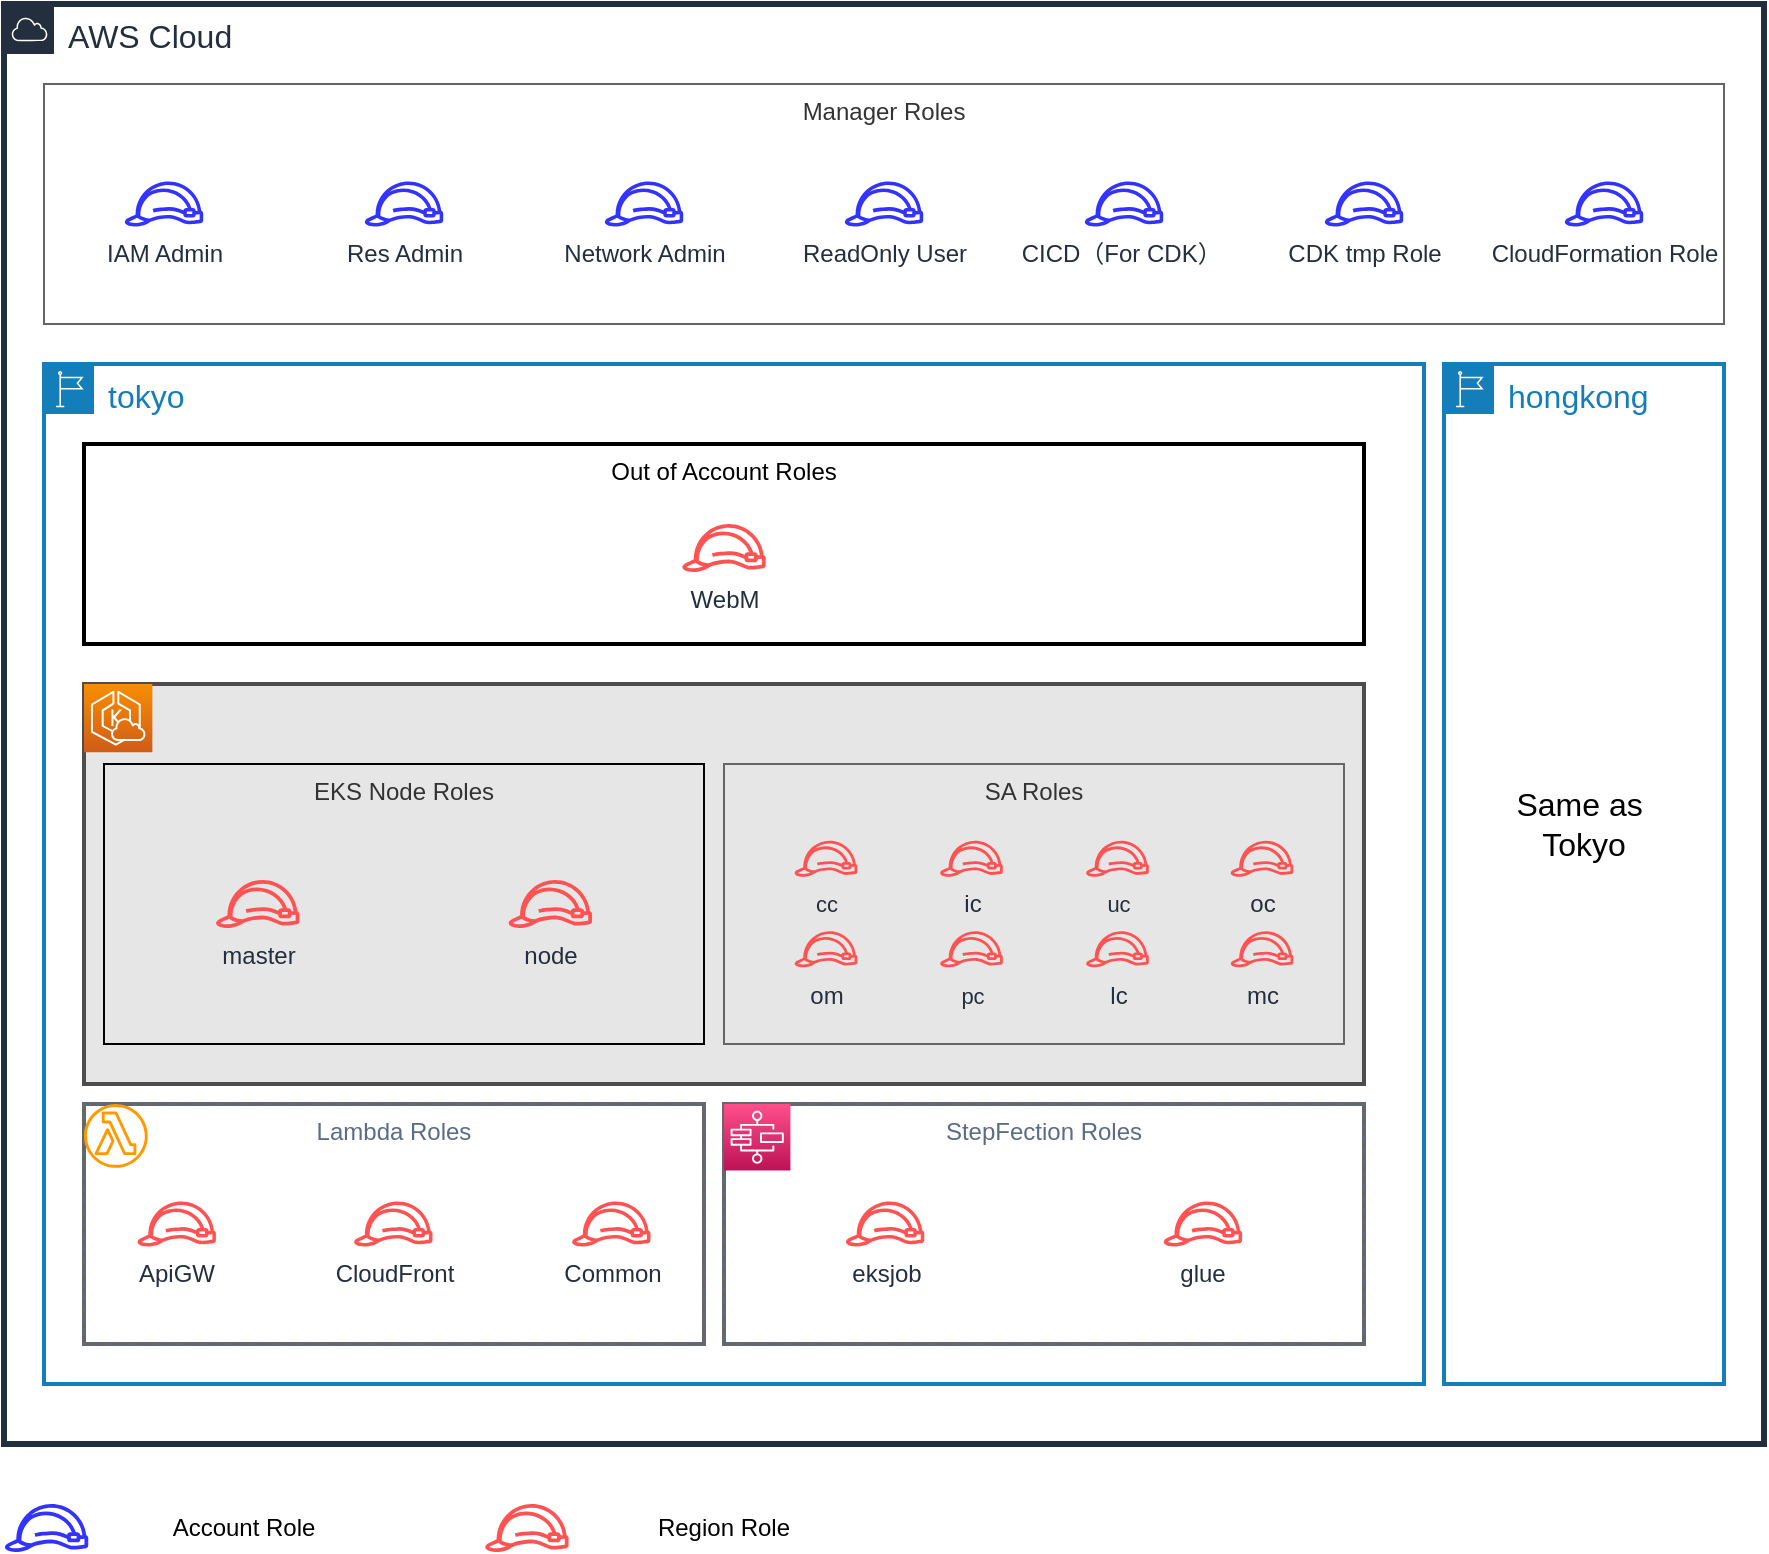 <mxfile version="15.1.0" type="github">
  <diagram id="_ab6dgdThldjEGh3CqA9" name="Page-1">
    <mxGraphModel dx="1097" dy="557" grid="1" gridSize="10" guides="1" tooltips="1" connect="1" arrows="1" fold="1" page="1" pageScale="1" pageWidth="827" pageHeight="1169" math="0" shadow="0">
      <root>
        <mxCell id="0" />
        <mxCell id="1" parent="0" />
        <mxCell id="8cmGByFUG1ANWIB9UwVD-20" value="Center EKS" style="fillColor=none;strokeColor=#5A6C86;dashed=1;verticalAlign=top;fontStyle=0;fontColor=#5A6C86;" parent="1" vertex="1">
          <mxGeometry x="80" y="540" width="640" height="170" as="geometry" />
        </mxCell>
        <mxCell id="8cmGByFUG1ANWIB9UwVD-1" value="&lt;font style=&quot;font-size: 16px&quot;&gt;AWS Cloud&lt;/font&gt;" style="points=[[0,0],[0.25,0],[0.5,0],[0.75,0],[1,0],[1,0.25],[1,0.5],[1,0.75],[1,1],[0.75,1],[0.5,1],[0.25,1],[0,1],[0,0.75],[0,0.5],[0,0.25]];outlineConnect=0;gradientColor=none;html=1;whiteSpace=wrap;fontSize=12;fontStyle=0;shape=mxgraph.aws4.group;grIcon=mxgraph.aws4.group_aws_cloud;strokeColor=#232F3E;verticalAlign=top;align=left;spacingLeft=30;fontColor=#232F3E;dashed=0;strokeWidth=3;" parent="1" vertex="1">
          <mxGeometry x="40" y="200" width="880" height="720" as="geometry" />
        </mxCell>
        <mxCell id="8cmGByFUG1ANWIB9UwVD-2" value="&lt;font style=&quot;font-size: 16px&quot;&gt;tokyo&lt;/font&gt;" style="points=[[0,0],[0.25,0],[0.5,0],[0.75,0],[1,0],[1,0.25],[1,0.5],[1,0.75],[1,1],[0.75,1],[0.5,1],[0.25,1],[0,1],[0,0.75],[0,0.5],[0,0.25]];outlineConnect=0;gradientColor=none;html=1;whiteSpace=wrap;fontSize=12;fontStyle=0;shape=mxgraph.aws4.group;grIcon=mxgraph.aws4.group_region;strokeColor=#147EBA;fillColor=none;verticalAlign=top;align=left;spacingLeft=30;fontColor=#147EBA;strokeWidth=2;" parent="1" vertex="1">
          <mxGeometry x="60" y="380" width="690" height="510" as="geometry" />
        </mxCell>
        <mxCell id="8cmGByFUG1ANWIB9UwVD-14" value="" style="group;strokeColor=#666666;fontColor=#333333;strokeWidth=2;" parent="1" vertex="1" connectable="0">
          <mxGeometry x="80" y="750" width="310" height="120" as="geometry" />
        </mxCell>
        <mxCell id="8cmGByFUG1ANWIB9UwVD-5" value="Lambda Roles" style="fillColor=none;strokeColor=#5A6C86;dashed=1;verticalAlign=top;fontStyle=0;fontColor=#5A6C86;" parent="8cmGByFUG1ANWIB9UwVD-14" vertex="1">
          <mxGeometry width="310" height="120" as="geometry" />
        </mxCell>
        <mxCell id="8cmGByFUG1ANWIB9UwVD-9" value="" style="outlineConnect=0;fontColor=#232F3E;gradientColor=none;fillColor=#FF9900;strokeColor=none;dashed=0;verticalLabelPosition=bottom;verticalAlign=top;align=center;html=1;fontSize=12;fontStyle=0;aspect=fixed;pointerEvents=1;shape=mxgraph.aws4.lambda_function;" parent="8cmGByFUG1ANWIB9UwVD-14" vertex="1">
          <mxGeometry width="31.886" height="31.886" as="geometry" />
        </mxCell>
        <mxCell id="8cmGByFUG1ANWIB9UwVD-19" value="" style="group;strokeWidth=2;container=0;fillColor=#E6E6E6;strokeColor=#4D4D4D;" parent="1" vertex="1" connectable="0">
          <mxGeometry x="80" y="540" width="640" height="200" as="geometry" />
        </mxCell>
        <mxCell id="8cmGByFUG1ANWIB9UwVD-3" value="&lt;font style=&quot;font-size: 16px&quot;&gt;hongkong&lt;/font&gt;" style="points=[[0,0],[0.25,0],[0.5,0],[0.75,0],[1,0],[1,0.25],[1,0.5],[1,0.75],[1,1],[0.75,1],[0.5,1],[0.25,1],[0,1],[0,0.75],[0,0.5],[0,0.25]];outlineConnect=0;gradientColor=none;html=1;whiteSpace=wrap;fontSize=12;fontStyle=0;shape=mxgraph.aws4.group;grIcon=mxgraph.aws4.group_region;strokeColor=#147EBA;fillColor=none;verticalAlign=top;align=left;spacingLeft=30;fontColor=#147EBA;strokeWidth=2;" parent="1" vertex="1">
          <mxGeometry x="760" y="380" width="140" height="510" as="geometry" />
        </mxCell>
        <mxCell id="8cmGByFUG1ANWIB9UwVD-11" value="ApiGW" style="outlineConnect=0;fontColor=#232F3E;gradientColor=none;strokeColor=none;dashed=0;verticalLabelPosition=bottom;verticalAlign=top;align=center;html=1;fontSize=12;fontStyle=0;aspect=fixed;pointerEvents=1;shape=mxgraph.aws4.role;fillColor=#FF5252;" parent="1" vertex="1">
          <mxGeometry x="106.36" y="798.72" width="40" height="22.57" as="geometry" />
        </mxCell>
        <mxCell id="8cmGByFUG1ANWIB9UwVD-12" value="CloudFront" style="outlineConnect=0;fontColor=#232F3E;gradientColor=none;strokeColor=none;dashed=0;verticalLabelPosition=bottom;verticalAlign=top;align=center;html=1;fontSize=12;fontStyle=0;aspect=fixed;pointerEvents=1;shape=mxgraph.aws4.role;fillColor=#FF5252;" parent="1" vertex="1">
          <mxGeometry x="214.64" y="798.72" width="40" height="22.57" as="geometry" />
        </mxCell>
        <mxCell id="8cmGByFUG1ANWIB9UwVD-13" value="Common" style="outlineConnect=0;fontColor=#232F3E;gradientColor=none;strokeColor=none;dashed=0;verticalLabelPosition=bottom;verticalAlign=top;align=center;html=1;fontSize=12;fontStyle=0;aspect=fixed;pointerEvents=1;shape=mxgraph.aws4.role;fillColor=#FF5252;" parent="1" vertex="1">
          <mxGeometry x="323.64" y="798.72" width="40" height="22.57" as="geometry" />
        </mxCell>
        <mxCell id="8cmGByFUG1ANWIB9UwVD-23" value="" style="group;strokeColor=#666666;fontColor=#333333;strokeWidth=2;" parent="1" vertex="1" connectable="0">
          <mxGeometry x="400" y="750" width="320" height="120" as="geometry" />
        </mxCell>
        <mxCell id="8cmGByFUG1ANWIB9UwVD-24" value="StepFection Roles" style="fillColor=none;strokeColor=#5A6C86;dashed=1;verticalAlign=top;fontStyle=0;fontColor=#5A6C86;" parent="8cmGByFUG1ANWIB9UwVD-23" vertex="1">
          <mxGeometry width="320.0" height="120" as="geometry" />
        </mxCell>
        <mxCell id="8cmGByFUG1ANWIB9UwVD-29" value="" style="points=[[0,0,0],[0.25,0,0],[0.5,0,0],[0.75,0,0],[1,0,0],[0,1,0],[0.25,1,0],[0.5,1,0],[0.75,1,0],[1,1,0],[0,0.25,0],[0,0.5,0],[0,0.75,0],[1,0.25,0],[1,0.5,0],[1,0.75,0]];outlineConnect=0;fontColor=#232F3E;gradientColor=#FF4F8B;gradientDirection=north;fillColor=#BC1356;strokeColor=#ffffff;dashed=0;verticalLabelPosition=bottom;verticalAlign=top;align=center;html=1;fontSize=12;fontStyle=0;aspect=fixed;shape=mxgraph.aws4.resourceIcon;resIcon=mxgraph.aws4.step_functions;" parent="8cmGByFUG1ANWIB9UwVD-23" vertex="1">
          <mxGeometry width="33.208" height="33.208" as="geometry" />
        </mxCell>
        <mxCell id="8cmGByFUG1ANWIB9UwVD-27" value="glue" style="outlineConnect=0;fontColor=#232F3E;gradientColor=none;strokeColor=none;dashed=0;verticalLabelPosition=bottom;verticalAlign=top;align=center;html=1;fontSize=12;fontStyle=0;aspect=fixed;pointerEvents=1;shape=mxgraph.aws4.role;fillColor=#FF5252;" parent="8cmGByFUG1ANWIB9UwVD-23" vertex="1">
          <mxGeometry x="219.454" y="48.72" width="40" height="22.55" as="geometry" />
        </mxCell>
        <mxCell id="8cmGByFUG1ANWIB9UwVD-26" value="eksjob" style="outlineConnect=0;fontColor=#232F3E;gradientColor=none;strokeColor=none;dashed=0;verticalLabelPosition=bottom;verticalAlign=top;align=center;html=1;fontSize=12;fontStyle=0;aspect=fixed;pointerEvents=1;shape=mxgraph.aws4.role;fillColor=#FF5252;" parent="8cmGByFUG1ANWIB9UwVD-23" vertex="1">
          <mxGeometry x="60.556" y="48.72" width="40" height="22.55" as="geometry" />
        </mxCell>
        <mxCell id="8cmGByFUG1ANWIB9UwVD-31" value="EKS Node Roles" style="verticalAlign=top;fontStyle=0;fontColor=#333333;fillColor=none;" parent="1" vertex="1">
          <mxGeometry x="90" y="580" width="300" height="140" as="geometry" />
        </mxCell>
        <mxCell id="8cmGByFUG1ANWIB9UwVD-32" value="master" style="outlineConnect=0;fontColor=#232F3E;gradientColor=none;fillColor=#FF5252;strokeColor=none;dashed=0;verticalLabelPosition=bottom;verticalAlign=top;align=center;html=1;fontSize=12;fontStyle=0;aspect=fixed;pointerEvents=1;shape=mxgraph.aws4.role;" parent="1" vertex="1">
          <mxGeometry x="145.58" y="638" width="42.55" height="24" as="geometry" />
        </mxCell>
        <mxCell id="8cmGByFUG1ANWIB9UwVD-35" value="Manager Roles" style="strokeColor=#666666;verticalAlign=top;fontStyle=0;fontColor=#333333;fillColor=none;" parent="1" vertex="1">
          <mxGeometry x="60" y="240" width="840" height="120" as="geometry" />
        </mxCell>
        <mxCell id="8cmGByFUG1ANWIB9UwVD-36" value="Out of Account Roles&#xa;" style="verticalAlign=top;fontStyle=0;fillColor=none;strokeWidth=2;" parent="1" vertex="1">
          <mxGeometry x="80" y="420" width="640" height="100" as="geometry" />
        </mxCell>
        <mxCell id="8cmGByFUG1ANWIB9UwVD-37" value="Res Admin" style="outlineConnect=0;fontColor=#232F3E;gradientColor=none;strokeColor=none;dashed=0;verticalLabelPosition=bottom;verticalAlign=top;align=center;html=1;fontSize=12;fontStyle=0;aspect=fixed;pointerEvents=1;shape=mxgraph.aws4.role;fillColor=#3333FF;" parent="1" vertex="1">
          <mxGeometry x="220" y="288.72" width="40" height="22.56" as="geometry" />
        </mxCell>
        <mxCell id="8cmGByFUG1ANWIB9UwVD-38" value="Network Admin" style="outlineConnect=0;fontColor=#232F3E;gradientColor=none;strokeColor=none;dashed=0;verticalLabelPosition=bottom;verticalAlign=top;align=center;html=1;fontSize=12;fontStyle=0;aspect=fixed;pointerEvents=1;shape=mxgraph.aws4.role;fillColor=#3333FF;" parent="1" vertex="1">
          <mxGeometry x="340" y="288.72" width="40" height="22.56" as="geometry" />
        </mxCell>
        <mxCell id="8cmGByFUG1ANWIB9UwVD-39" value="ReadOnly User" style="outlineConnect=0;fontColor=#232F3E;gradientColor=none;strokeColor=none;dashed=0;verticalLabelPosition=bottom;verticalAlign=top;align=center;html=1;fontSize=12;fontStyle=0;aspect=fixed;pointerEvents=1;shape=mxgraph.aws4.role;fillColor=#3333FF;" parent="1" vertex="1">
          <mxGeometry x="460" y="288.72" width="40" height="22.56" as="geometry" />
        </mxCell>
        <mxCell id="8cmGByFUG1ANWIB9UwVD-40" value="WebM" style="outlineConnect=0;fontColor=#232F3E;gradientColor=none;fillColor=#FF5252;strokeColor=none;dashed=0;verticalLabelPosition=bottom;verticalAlign=top;align=center;html=1;fontSize=12;fontStyle=0;aspect=fixed;pointerEvents=1;shape=mxgraph.aws4.role;" parent="1" vertex="1">
          <mxGeometry x="378.72" y="460" width="42.55" height="24" as="geometry" />
        </mxCell>
        <mxCell id="8cmGByFUG1ANWIB9UwVD-47" value="node" style="outlineConnect=0;fontColor=#232F3E;gradientColor=none;fillColor=#FF5252;strokeColor=none;dashed=0;verticalLabelPosition=bottom;verticalAlign=top;align=center;html=1;fontSize=12;fontStyle=0;aspect=fixed;pointerEvents=1;shape=mxgraph.aws4.role;" parent="1" vertex="1">
          <mxGeometry x="291.87" y="638" width="42.55" height="24" as="geometry" />
        </mxCell>
        <mxCell id="8cmGByFUG1ANWIB9UwVD-48" value="" style="outlineConnect=0;fontColor=#232F3E;gradientColor=none;strokeColor=none;dashed=0;verticalLabelPosition=bottom;verticalAlign=top;align=center;html=1;fontSize=12;fontStyle=0;aspect=fixed;pointerEvents=1;shape=mxgraph.aws4.role;fillColor=#3333FF;" parent="1" vertex="1">
          <mxGeometry x="40" y="950" width="42.55" height="24" as="geometry" />
        </mxCell>
        <mxCell id="8cmGByFUG1ANWIB9UwVD-49" value="" style="outlineConnect=0;fontColor=#232F3E;gradientColor=none;fillColor=#FF5252;strokeColor=none;dashed=0;verticalLabelPosition=bottom;verticalAlign=top;align=center;html=1;fontSize=12;fontStyle=0;aspect=fixed;pointerEvents=1;shape=mxgraph.aws4.role;" parent="1" vertex="1">
          <mxGeometry x="280.17" y="950" width="42.55" height="24" as="geometry" />
        </mxCell>
        <mxCell id="8cmGByFUG1ANWIB9UwVD-50" value="Account Role" style="text;html=1;strokeColor=none;fillColor=none;align=center;verticalAlign=middle;whiteSpace=wrap;rounded=0;" parent="1" vertex="1">
          <mxGeometry x="119.83" y="954" width="80" height="16" as="geometry" />
        </mxCell>
        <mxCell id="8cmGByFUG1ANWIB9UwVD-51" value="Region Role" style="text;html=1;strokeColor=none;fillColor=none;align=center;verticalAlign=middle;whiteSpace=wrap;rounded=0;" parent="1" vertex="1">
          <mxGeometry x="360" y="954" width="80" height="16" as="geometry" />
        </mxCell>
        <mxCell id="8ZNgRZoQxi_guakOP3_i-2" value="CICD（For CDK）&amp;nbsp;" style="outlineConnect=0;fontColor=#232F3E;gradientColor=none;strokeColor=none;dashed=0;verticalLabelPosition=bottom;verticalAlign=top;align=center;html=1;fontSize=12;fontStyle=0;aspect=fixed;pointerEvents=1;shape=mxgraph.aws4.role;fillColor=#3333FF;" parent="1" vertex="1">
          <mxGeometry x="580" y="288.72" width="40" height="22.56" as="geometry" />
        </mxCell>
        <mxCell id="8ZNgRZoQxi_guakOP3_i-3" value="IAM Admin" style="outlineConnect=0;fontColor=#232F3E;gradientColor=none;strokeColor=none;dashed=0;verticalLabelPosition=bottom;verticalAlign=top;align=center;html=1;fontSize=12;fontStyle=0;aspect=fixed;pointerEvents=1;shape=mxgraph.aws4.role;fillColor=#3333FF;" parent="1" vertex="1">
          <mxGeometry x="100" y="288.72" width="40" height="22.56" as="geometry" />
        </mxCell>
        <mxCell id="zpKDouX3GTDsfWNzXfgy-1" value="CDK tmp Role" style="outlineConnect=0;fontColor=#232F3E;gradientColor=none;strokeColor=none;dashed=0;verticalLabelPosition=bottom;verticalAlign=top;align=center;html=1;fontSize=12;fontStyle=0;aspect=fixed;pointerEvents=1;shape=mxgraph.aws4.role;fillColor=#3333FF;" vertex="1" parent="1">
          <mxGeometry x="700" y="288.72" width="40" height="22.56" as="geometry" />
        </mxCell>
        <mxCell id="zpKDouX3GTDsfWNzXfgy-2" value="CloudFormation Role" style="outlineConnect=0;fontColor=#232F3E;gradientColor=none;strokeColor=none;dashed=0;verticalLabelPosition=bottom;verticalAlign=top;align=center;html=1;fontSize=12;fontStyle=0;aspect=fixed;pointerEvents=1;shape=mxgraph.aws4.role;fillColor=#3333FF;" vertex="1" parent="1">
          <mxGeometry x="820" y="288.72" width="40" height="22.56" as="geometry" />
        </mxCell>
        <mxCell id="8cmGByFUG1ANWIB9UwVD-22" value="" style="points=[[0,0,0],[0.25,0,0],[0.5,0,0],[0.75,0,0],[1,0,0],[0,1,0],[0.25,1,0],[0.5,1,0],[0.75,1,0],[1,1,0],[0,0.25,0],[0,0.5,0],[0,0.75,0],[1,0.25,0],[1,0.5,0],[1,0.75,0]];outlineConnect=0;fontColor=#232F3E;gradientColor=#F78E04;gradientDirection=north;fillColor=#D05C17;strokeColor=#ffffff;dashed=0;verticalLabelPosition=bottom;verticalAlign=top;align=center;html=1;fontSize=12;fontStyle=0;aspect=fixed;shape=mxgraph.aws4.resourceIcon;resIcon=mxgraph.aws4.eks_cloud;" parent="1" vertex="1">
          <mxGeometry x="80" y="540" width="34.178" height="34.178" as="geometry" />
        </mxCell>
        <mxCell id="8cmGByFUG1ANWIB9UwVD-30" value="SA Roles" style="verticalAlign=top;fontStyle=0;strokeColor=#666666;fontColor=#333333;fillColor=none;" parent="1" vertex="1">
          <mxGeometry x="400" y="580" width="310" height="140" as="geometry" />
        </mxCell>
        <mxCell id="8cmGByFUG1ANWIB9UwVD-16" value="&lt;font style=&quot;font-size: 11px&quot;&gt;cc&lt;/font&gt;" style="outlineConnect=0;fontColor=#232F3E;gradientColor=none;fillColor=#FF5252;strokeColor=none;dashed=0;verticalLabelPosition=bottom;verticalAlign=top;align=center;html=1;fontSize=12;fontStyle=0;aspect=fixed;pointerEvents=1;shape=mxgraph.aws4.role;" parent="1" vertex="1">
          <mxGeometry x="435.002" y="618.334" width="32" height="18.04" as="geometry" />
        </mxCell>
        <mxCell id="8cmGByFUG1ANWIB9UwVD-17" value="ic" style="outlineConnect=0;fontColor=#232F3E;gradientColor=none;fillColor=#FF5252;strokeColor=none;dashed=0;verticalLabelPosition=bottom;verticalAlign=top;align=center;html=1;fontSize=12;fontStyle=0;aspect=fixed;pointerEvents=1;shape=mxgraph.aws4.role;" parent="1" vertex="1">
          <mxGeometry x="507.73" y="618.334" width="32" height="18.04" as="geometry" />
        </mxCell>
        <mxCell id="zpKDouX3GTDsfWNzXfgy-3" value="om" style="outlineConnect=0;fontColor=#232F3E;gradientColor=none;fillColor=#FF5252;strokeColor=none;dashed=0;verticalLabelPosition=bottom;verticalAlign=top;align=center;html=1;fontSize=12;fontStyle=0;aspect=fixed;pointerEvents=1;shape=mxgraph.aws4.role;" vertex="1" parent="1">
          <mxGeometry x="435" y="663.626" width="32" height="18.04" as="geometry" />
        </mxCell>
        <mxCell id="zpKDouX3GTDsfWNzXfgy-7" value="&lt;font style=&quot;font-size: 11px&quot;&gt;pc&lt;/font&gt;" style="outlineConnect=0;fontColor=#232F3E;gradientColor=none;fillColor=#FF5252;strokeColor=none;dashed=0;verticalLabelPosition=bottom;verticalAlign=top;align=center;html=1;fontSize=12;fontStyle=0;aspect=fixed;pointerEvents=1;shape=mxgraph.aws4.role;" vertex="1" parent="1">
          <mxGeometry x="507.73" y="663.626" width="32" height="18.04" as="geometry" />
        </mxCell>
        <mxCell id="8cmGByFUG1ANWIB9UwVD-45" value="&lt;font style=&quot;font-size: 16px&quot;&gt;Same as&amp;nbsp; Tokyo&lt;/font&gt;" style="text;html=1;strokeColor=none;fillColor=none;align=center;verticalAlign=middle;whiteSpace=wrap;rounded=0;" parent="1" vertex="1">
          <mxGeometry x="790" y="577.5" width="80" height="65" as="geometry" />
        </mxCell>
        <mxCell id="zpKDouX3GTDsfWNzXfgy-4" value="&lt;span style=&quot;font-size: 11px&quot;&gt;uc&lt;/span&gt;" style="outlineConnect=0;fontColor=#232F3E;gradientColor=none;fillColor=#FF5252;strokeColor=none;dashed=0;verticalLabelPosition=bottom;verticalAlign=top;align=center;html=1;fontSize=12;fontStyle=0;aspect=fixed;pointerEvents=1;shape=mxgraph.aws4.role;" vertex="1" parent="1">
          <mxGeometry x="580.73" y="618.334" width="32" height="18.04" as="geometry" />
        </mxCell>
        <mxCell id="zpKDouX3GTDsfWNzXfgy-6" value="oc" style="outlineConnect=0;fontColor=#232F3E;gradientColor=none;fillColor=#FF5252;strokeColor=none;dashed=0;verticalLabelPosition=bottom;verticalAlign=top;align=center;html=1;fontSize=12;fontStyle=0;aspect=fixed;pointerEvents=1;shape=mxgraph.aws4.role;" vertex="1" parent="1">
          <mxGeometry x="653" y="618.334" width="32" height="18.04" as="geometry" />
        </mxCell>
        <mxCell id="zpKDouX3GTDsfWNzXfgy-8" value="mc" style="outlineConnect=0;fontColor=#232F3E;gradientColor=none;fillColor=#FF5252;strokeColor=none;dashed=0;verticalLabelPosition=bottom;verticalAlign=top;align=center;html=1;fontSize=12;fontStyle=0;aspect=fixed;pointerEvents=1;shape=mxgraph.aws4.role;" vertex="1" parent="1">
          <mxGeometry x="653" y="663.626" width="32" height="18.04" as="geometry" />
        </mxCell>
        <mxCell id="zpKDouX3GTDsfWNzXfgy-5" value="lc" style="outlineConnect=0;fontColor=#232F3E;gradientColor=none;fillColor=#FF5252;strokeColor=none;dashed=0;verticalLabelPosition=bottom;verticalAlign=top;align=center;html=1;fontSize=12;fontStyle=0;aspect=fixed;pointerEvents=1;shape=mxgraph.aws4.role;" vertex="1" parent="1">
          <mxGeometry x="580.73" y="663.626" width="32" height="18.04" as="geometry" />
        </mxCell>
      </root>
    </mxGraphModel>
  </diagram>
</mxfile>
